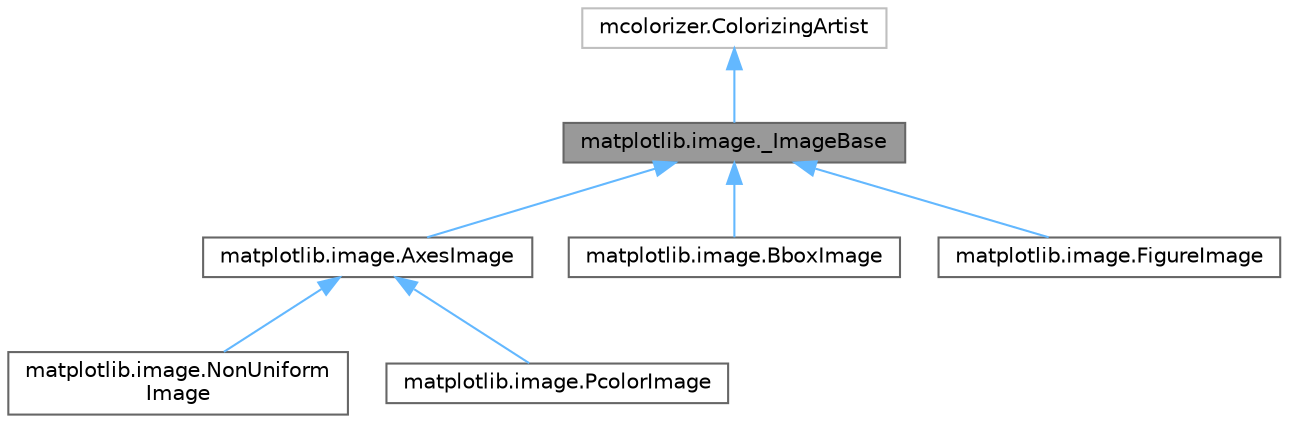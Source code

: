 digraph "matplotlib.image._ImageBase"
{
 // LATEX_PDF_SIZE
  bgcolor="transparent";
  edge [fontname=Helvetica,fontsize=10,labelfontname=Helvetica,labelfontsize=10];
  node [fontname=Helvetica,fontsize=10,shape=box,height=0.2,width=0.4];
  Node1 [id="Node000001",label="matplotlib.image._ImageBase",height=0.2,width=0.4,color="gray40", fillcolor="grey60", style="filled", fontcolor="black",tooltip=" "];
  Node2 -> Node1 [id="edge1_Node000001_Node000002",dir="back",color="steelblue1",style="solid",tooltip=" "];
  Node2 [id="Node000002",label="mcolorizer.ColorizingArtist",height=0.2,width=0.4,color="grey75", fillcolor="white", style="filled",tooltip=" "];
  Node1 -> Node3 [id="edge2_Node000001_Node000003",dir="back",color="steelblue1",style="solid",tooltip=" "];
  Node3 [id="Node000003",label="matplotlib.image.AxesImage",height=0.2,width=0.4,color="gray40", fillcolor="white", style="filled",URL="$de/d1a/classmatplotlib_1_1image_1_1AxesImage.html",tooltip=" "];
  Node3 -> Node4 [id="edge3_Node000003_Node000004",dir="back",color="steelblue1",style="solid",tooltip=" "];
  Node4 [id="Node000004",label="matplotlib.image.NonUniform\lImage",height=0.2,width=0.4,color="gray40", fillcolor="white", style="filled",URL="$d1/d12/classmatplotlib_1_1image_1_1NonUniformImage.html",tooltip=" "];
  Node3 -> Node5 [id="edge4_Node000003_Node000005",dir="back",color="steelblue1",style="solid",tooltip=" "];
  Node5 [id="Node000005",label="matplotlib.image.PcolorImage",height=0.2,width=0.4,color="gray40", fillcolor="white", style="filled",URL="$df/deb/classmatplotlib_1_1image_1_1PcolorImage.html",tooltip=" "];
  Node1 -> Node6 [id="edge5_Node000001_Node000006",dir="back",color="steelblue1",style="solid",tooltip=" "];
  Node6 [id="Node000006",label="matplotlib.image.BboxImage",height=0.2,width=0.4,color="gray40", fillcolor="white", style="filled",URL="$db/d6c/classmatplotlib_1_1image_1_1BboxImage.html",tooltip=" "];
  Node1 -> Node7 [id="edge6_Node000001_Node000007",dir="back",color="steelblue1",style="solid",tooltip=" "];
  Node7 [id="Node000007",label="matplotlib.image.FigureImage",height=0.2,width=0.4,color="gray40", fillcolor="white", style="filled",URL="$d2/d26/classmatplotlib_1_1image_1_1FigureImage.html",tooltip=" "];
}
